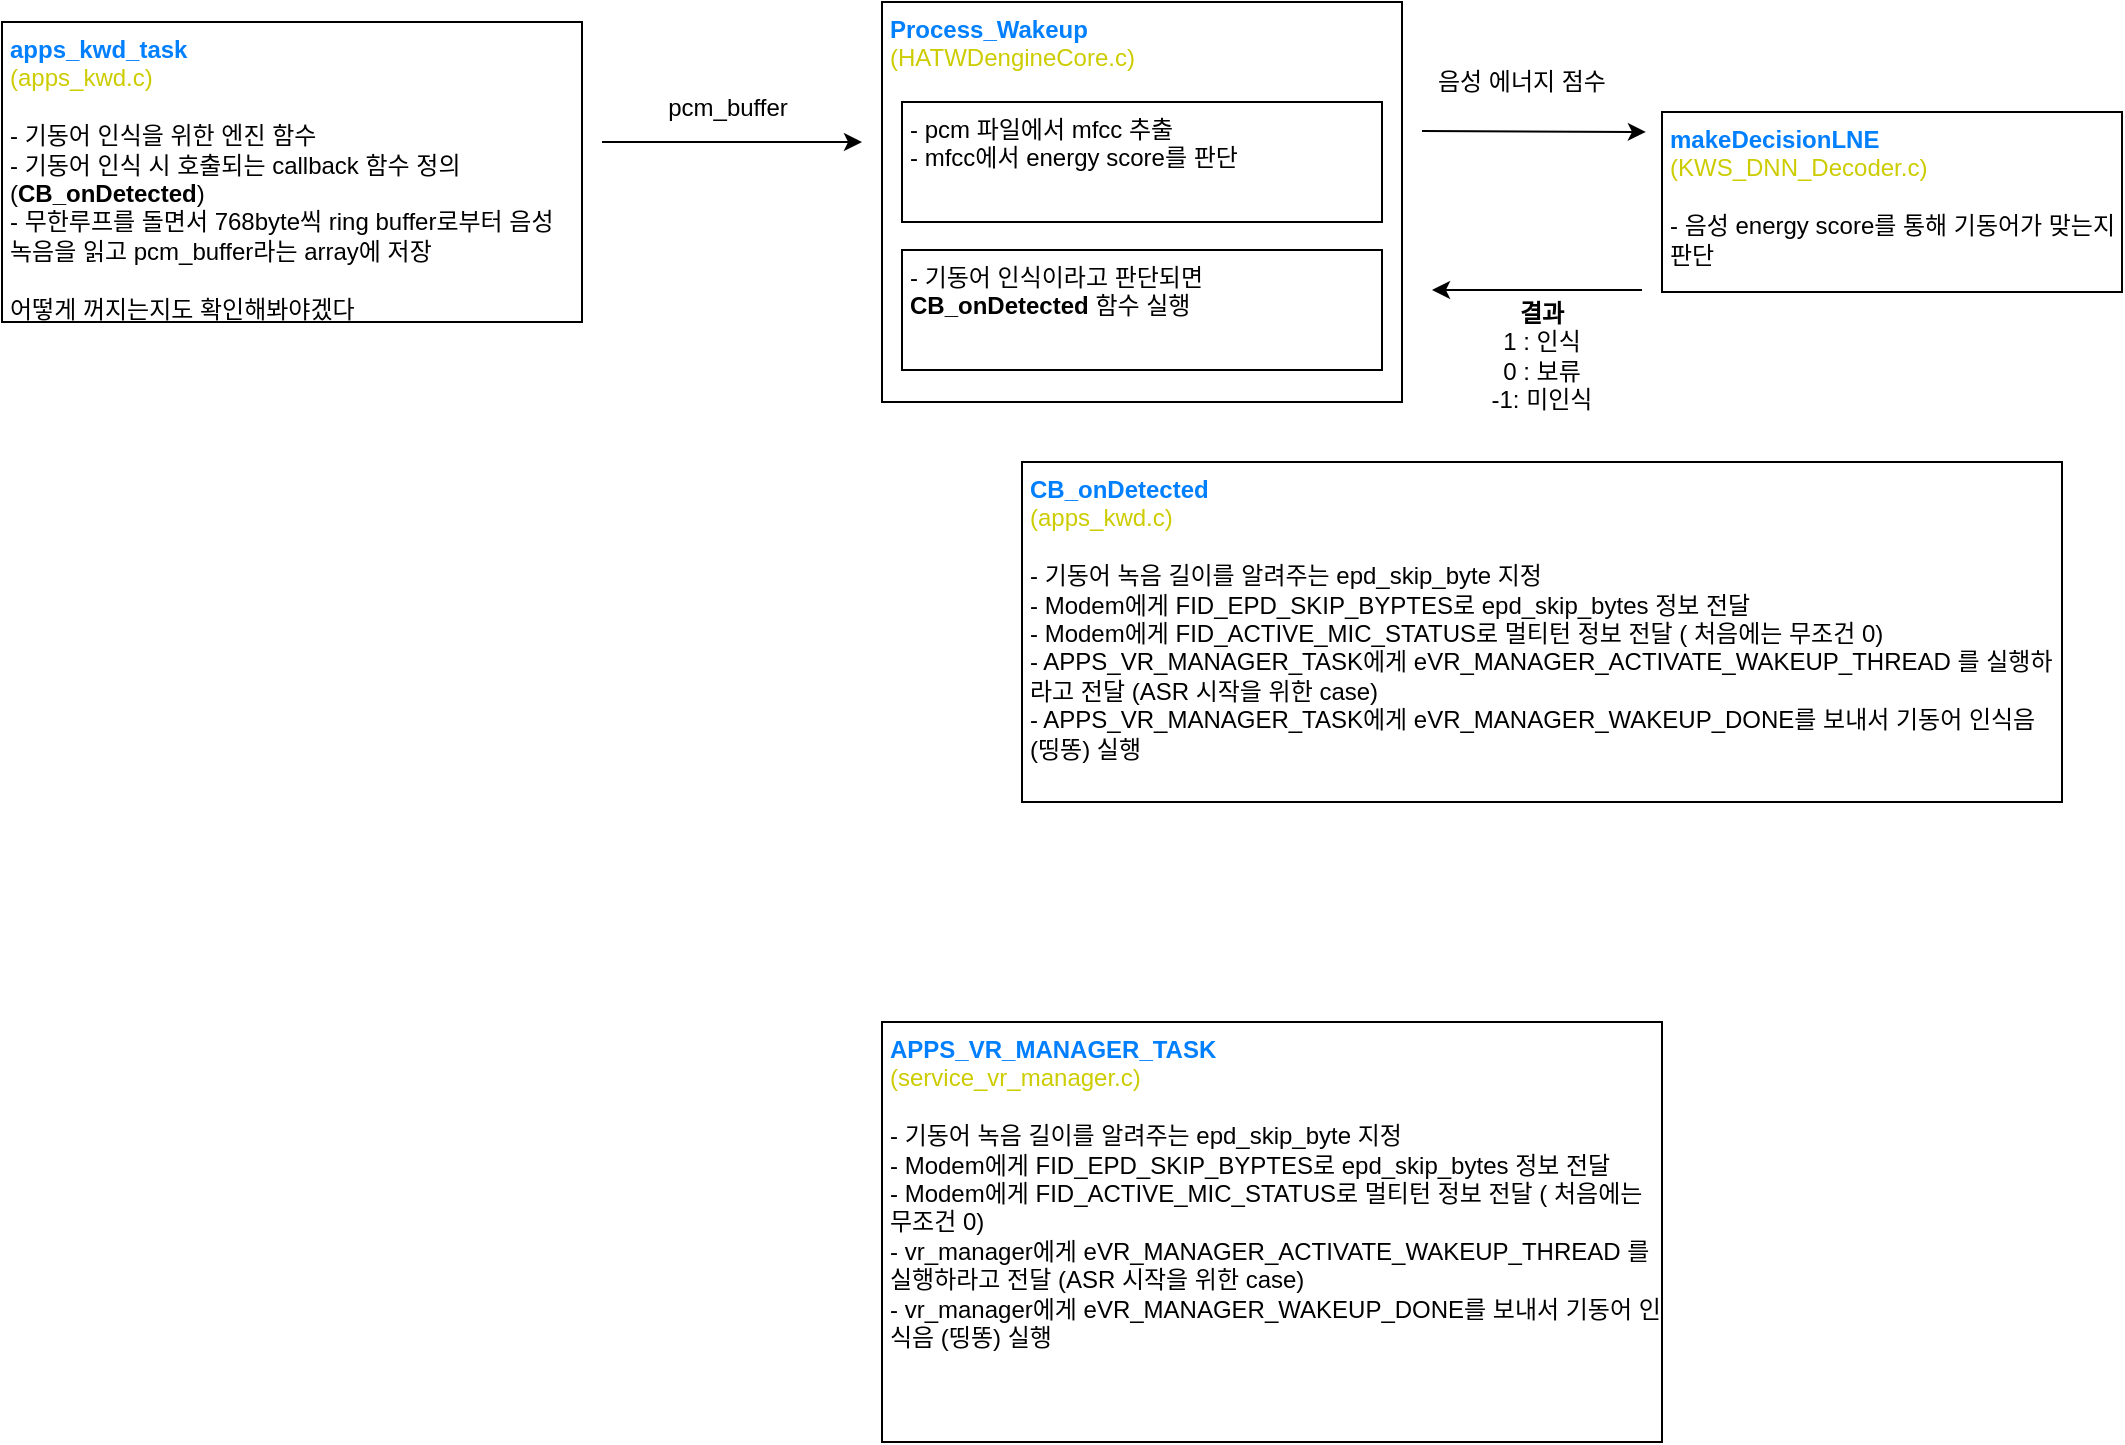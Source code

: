 <mxfile version="21.6.7" type="github">
  <diagram name="페이지-1" id="XCwguPV3iCqasTkN0QVd">
    <mxGraphModel dx="2206" dy="796" grid="1" gridSize="10" guides="1" tooltips="1" connect="1" arrows="1" fold="1" page="1" pageScale="1" pageWidth="827" pageHeight="1169" math="0" shadow="0">
      <root>
        <mxCell id="0" />
        <mxCell id="1" parent="0" />
        <mxCell id="TrRbaetDsdgHLVqCblbi-3" value="&lt;div style=&quot;&quot;&gt;&lt;span style=&quot;background-color: initial;&quot;&gt;&lt;font style=&quot;&quot; color=&quot;#007fff&quot;&gt;&lt;b&gt;apps_kwd_task&lt;/b&gt;&lt;/font&gt;&lt;/span&gt;&lt;/div&gt;&lt;div style=&quot;&quot;&gt;&lt;span style=&quot;background-color: initial;&quot;&gt;&lt;font color=&quot;#cccc00&quot;&gt;(apps_kwd.c)&lt;/font&gt;&lt;/span&gt;&lt;/div&gt;&lt;div style=&quot;&quot;&gt;&lt;br&gt;&lt;/div&gt;&lt;div style=&quot;&quot;&gt;&lt;span style=&quot;background-color: initial;&quot;&gt;- 기동어 인식을 위한 엔진 함수&lt;/span&gt;&lt;/div&gt;&lt;div style=&quot;&quot;&gt;&lt;span style=&quot;background-color: initial;&quot;&gt;- 기동어 인식 시 호출되는 callback 함수 정의 (&lt;b&gt;CB_onDetected&lt;/b&gt;)&lt;/span&gt;&lt;/div&gt;&lt;div style=&quot;&quot;&gt;&lt;span style=&quot;background-color: initial;&quot;&gt;- 무한루프를 돌면서 768byte씩 ring buffer로부터 음성 녹음을 읽고 pcm_buffer라는 array에 저장&lt;/span&gt;&lt;/div&gt;&lt;div style=&quot;&quot;&gt;&lt;span style=&quot;background-color: initial;&quot;&gt;&lt;br&gt;&lt;/span&gt;&lt;/div&gt;&lt;div style=&quot;&quot;&gt;&lt;span style=&quot;background-color: initial;&quot;&gt;어떻게 꺼지는지도 확인해봐야겠다&lt;/span&gt;&lt;/div&gt;" style="rounded=0;whiteSpace=wrap;html=1;align=left;labelPosition=center;verticalLabelPosition=middle;verticalAlign=top;spacingRight=0;spacingLeft=2;" vertex="1" parent="1">
          <mxGeometry x="-250" y="60" width="290" height="150" as="geometry" />
        </mxCell>
        <mxCell id="TrRbaetDsdgHLVqCblbi-5" value="&lt;div style=&quot;&quot;&gt;&lt;b&gt;&lt;font color=&quot;#007fff&quot;&gt;makeDecisionLNE&lt;/font&gt;&lt;/b&gt;&lt;/div&gt;&lt;div style=&quot;&quot;&gt;&lt;span style=&quot;background-color: initial;&quot;&gt;&lt;font color=&quot;#cccc00&quot;&gt;(KWS_DNN_Decoder.c)&lt;/font&gt;&lt;/span&gt;&lt;/div&gt;&lt;div style=&quot;&quot;&gt;&lt;br&gt;&lt;/div&gt;&lt;div style=&quot;&quot;&gt;&lt;span style=&quot;background-color: initial;&quot;&gt;- 음성 energy score를 통해 기동어가 맞는지 판단&amp;nbsp;&lt;/span&gt;&lt;/div&gt;" style="rounded=0;whiteSpace=wrap;html=1;align=left;labelPosition=center;verticalLabelPosition=middle;verticalAlign=top;spacingRight=0;spacingLeft=2;" vertex="1" parent="1">
          <mxGeometry x="580" y="105" width="230" height="90" as="geometry" />
        </mxCell>
        <mxCell id="TrRbaetDsdgHLVqCblbi-10" value="&lt;div style=&quot;&quot;&gt;&lt;b&gt;&lt;font color=&quot;#007fff&quot;&gt;CB_onDetected&lt;/font&gt;&lt;/b&gt;&lt;/div&gt;&lt;div style=&quot;&quot;&gt;&lt;span style=&quot;background-color: initial;&quot;&gt;&lt;font color=&quot;#cccc00&quot;&gt;(apps_kwd.c)&lt;/font&gt;&lt;/span&gt;&lt;/div&gt;&lt;div style=&quot;&quot;&gt;&lt;br&gt;&lt;/div&gt;&lt;div style=&quot;&quot;&gt;&lt;span style=&quot;background-color: initial;&quot;&gt;- 기동어 녹음 길이를 알려주는 epd_skip_byte 지정&lt;/span&gt;&lt;/div&gt;&lt;div style=&quot;&quot;&gt;&lt;span style=&quot;background-color: initial;&quot;&gt;- Modem에게 FID_EPD_SKIP_BYPTES로 epd_skip_bytes 정보 전달&lt;/span&gt;&lt;/div&gt;&lt;div style=&quot;&quot;&gt;&lt;span style=&quot;background-color: initial;&quot;&gt;- Modem에게 FID_ACTIVE_MIC_STATUS로 멀티턴 정보 전달 ( 처음에는 무조건 0)&lt;br&gt;&lt;/span&gt;&lt;/div&gt;&lt;div style=&quot;&quot;&gt;&lt;span style=&quot;background-color: initial;&quot;&gt;- APPS_VR_MANAGER_TASK에게 eVR_MANAGER_ACTIVATE_WAKEUP_THREAD 를 실행하라고 전달 (ASR 시작을 위한 case)&lt;/span&gt;&lt;/div&gt;&lt;div style=&quot;&quot;&gt;- APPS_VR_MANAGER_TASK에게 eVR_MANAGER_WAKEUP_DONE를 보내서 기동어 인식음 (띵똥) 실행&lt;span style=&quot;background-color: initial;&quot;&gt;&lt;br&gt;&lt;/span&gt;&lt;/div&gt;" style="rounded=0;whiteSpace=wrap;html=1;align=left;labelPosition=center;verticalLabelPosition=middle;verticalAlign=top;spacingRight=0;spacingLeft=2;" vertex="1" parent="1">
          <mxGeometry x="260" y="280" width="520" height="170" as="geometry" />
        </mxCell>
        <mxCell id="TrRbaetDsdgHLVqCblbi-11" value="" style="group" vertex="1" connectable="0" parent="1">
          <mxGeometry x="190" y="50" width="260" height="200" as="geometry" />
        </mxCell>
        <mxCell id="TrRbaetDsdgHLVqCblbi-8" value="&lt;div style=&quot;&quot;&gt;&lt;b&gt;&lt;font color=&quot;#007fff&quot;&gt;Process_Wakeup&lt;/font&gt;&lt;/b&gt;&lt;/div&gt;&lt;div style=&quot;&quot;&gt;&lt;span style=&quot;background-color: initial;&quot;&gt;&lt;font color=&quot;#cccc00&quot;&gt;(HATWDengineCore.c)&lt;/font&gt;&lt;/span&gt;&lt;/div&gt;&lt;div style=&quot;&quot;&gt;&lt;br&gt;&lt;/div&gt;" style="rounded=0;whiteSpace=wrap;html=1;align=left;labelPosition=center;verticalLabelPosition=middle;verticalAlign=top;spacingRight=0;spacingLeft=2;fillColor=default;" vertex="1" parent="TrRbaetDsdgHLVqCblbi-11">
          <mxGeometry width="260" height="200" as="geometry" />
        </mxCell>
        <mxCell id="TrRbaetDsdgHLVqCblbi-4" value="&lt;div style=&quot;&quot;&gt;&lt;span style=&quot;background-color: initial;&quot;&gt;- pcm 파일에서 mfcc 추출&lt;/span&gt;&lt;/div&gt;&lt;div style=&quot;&quot;&gt;&lt;span style=&quot;background-color: initial;&quot;&gt;- mfcc에서 energy score를 판단&amp;nbsp;&lt;/span&gt;&lt;br&gt;&lt;/div&gt;" style="rounded=0;whiteSpace=wrap;html=1;align=left;labelPosition=center;verticalLabelPosition=middle;verticalAlign=top;spacingRight=0;spacingLeft=2;" vertex="1" parent="TrRbaetDsdgHLVqCblbi-11">
          <mxGeometry x="10" y="50" width="240" height="60" as="geometry" />
        </mxCell>
        <mxCell id="TrRbaetDsdgHLVqCblbi-9" value="&lt;div style=&quot;&quot;&gt;&lt;span style=&quot;background-color: initial;&quot;&gt;- 기동어 인식이라고 판단되면 &lt;b&gt;CB_onDetected&lt;/b&gt; 함수 실행&lt;/span&gt;&lt;br&gt;&lt;/div&gt;" style="rounded=0;whiteSpace=wrap;html=1;align=left;labelPosition=center;verticalLabelPosition=middle;verticalAlign=top;spacingRight=0;spacingLeft=2;" vertex="1" parent="TrRbaetDsdgHLVqCblbi-11">
          <mxGeometry x="10" y="124" width="240" height="60" as="geometry" />
        </mxCell>
        <mxCell id="TrRbaetDsdgHLVqCblbi-12" value="" style="endArrow=classic;html=1;rounded=0;" edge="1" parent="1">
          <mxGeometry width="50" height="50" relative="1" as="geometry">
            <mxPoint x="50" y="120" as="sourcePoint" />
            <mxPoint x="180" y="120" as="targetPoint" />
          </mxGeometry>
        </mxCell>
        <mxCell id="TrRbaetDsdgHLVqCblbi-13" value="pcm_buffer" style="text;html=1;strokeColor=none;fillColor=none;align=center;verticalAlign=middle;whiteSpace=wrap;rounded=0;" vertex="1" parent="1">
          <mxGeometry x="73" y="88" width="80" height="30" as="geometry" />
        </mxCell>
        <mxCell id="TrRbaetDsdgHLVqCblbi-16" value="" style="endArrow=classic;html=1;rounded=0;entryX=-0.035;entryY=0.333;entryDx=0;entryDy=0;entryPerimeter=0;" edge="1" parent="1">
          <mxGeometry width="50" height="50" relative="1" as="geometry">
            <mxPoint x="460" y="114.5" as="sourcePoint" />
            <mxPoint x="571.95" y="114.97" as="targetPoint" />
          </mxGeometry>
        </mxCell>
        <mxCell id="TrRbaetDsdgHLVqCblbi-17" value="음성 에너지 점수" style="text;html=1;strokeColor=none;fillColor=none;align=center;verticalAlign=middle;whiteSpace=wrap;rounded=0;" vertex="1" parent="1">
          <mxGeometry x="460" y="80" width="100" height="20" as="geometry" />
        </mxCell>
        <mxCell id="TrRbaetDsdgHLVqCblbi-18" value="" style="endArrow=classic;html=1;rounded=0;" edge="1" parent="1">
          <mxGeometry width="50" height="50" relative="1" as="geometry">
            <mxPoint x="570" y="194" as="sourcePoint" />
            <mxPoint x="465" y="194" as="targetPoint" />
          </mxGeometry>
        </mxCell>
        <mxCell id="TrRbaetDsdgHLVqCblbi-19" value="&lt;b&gt;결과&lt;br&gt;&lt;/b&gt;1 : 인식&lt;br&gt;0 : 보류&lt;br&gt;-1: 미인식" style="text;html=1;strokeColor=none;fillColor=none;align=center;verticalAlign=middle;whiteSpace=wrap;rounded=0;" vertex="1" parent="1">
          <mxGeometry x="490" y="194" width="60" height="66" as="geometry" />
        </mxCell>
        <mxCell id="TrRbaetDsdgHLVqCblbi-20" value="&lt;div style=&quot;&quot;&gt;&lt;b&gt;&lt;font color=&quot;#007fff&quot;&gt;APPS_VR_MANAGER_TASK&lt;/font&gt;&lt;/b&gt;&lt;/div&gt;&lt;div style=&quot;&quot;&gt;&lt;span style=&quot;background-color: initial;&quot;&gt;&lt;font color=&quot;#cccc00&quot;&gt;(service_vr_manager.c)&lt;/font&gt;&lt;/span&gt;&lt;/div&gt;&lt;div style=&quot;&quot;&gt;&lt;br&gt;&lt;/div&gt;&lt;div style=&quot;&quot;&gt;&lt;span style=&quot;background-color: initial;&quot;&gt;- 기동어 녹음 길이를 알려주는 epd_skip_byte 지정&lt;/span&gt;&lt;/div&gt;&lt;div style=&quot;&quot;&gt;&lt;span style=&quot;background-color: initial;&quot;&gt;- Modem에게 FID_EPD_SKIP_BYPTES로 epd_skip_bytes 정보 전달&lt;/span&gt;&lt;/div&gt;&lt;div style=&quot;&quot;&gt;&lt;span style=&quot;background-color: initial;&quot;&gt;- Modem에게 FID_ACTIVE_MIC_STATUS로 멀티턴 정보 전달 ( 처음에는 무조건 0)&lt;br&gt;&lt;/span&gt;&lt;/div&gt;&lt;div style=&quot;&quot;&gt;&lt;span style=&quot;background-color: initial;&quot;&gt;- vr_manager에게 eVR_MANAGER_ACTIVATE_WAKEUP_THREAD 를 실행하라고 전달 (ASR 시작을 위한 case)&lt;/span&gt;&lt;/div&gt;&lt;div style=&quot;&quot;&gt;- vr_manager에게 eVR_MANAGER_WAKEUP_DONE를 보내서 기동어 인식음 (띵똥) 실행&lt;span style=&quot;background-color: initial;&quot;&gt;&lt;br&gt;&lt;/span&gt;&lt;/div&gt;" style="rounded=0;whiteSpace=wrap;html=1;align=left;labelPosition=center;verticalLabelPosition=middle;verticalAlign=top;spacingRight=0;spacingLeft=2;" vertex="1" parent="1">
          <mxGeometry x="190" y="560" width="390" height="210" as="geometry" />
        </mxCell>
      </root>
    </mxGraphModel>
  </diagram>
</mxfile>
